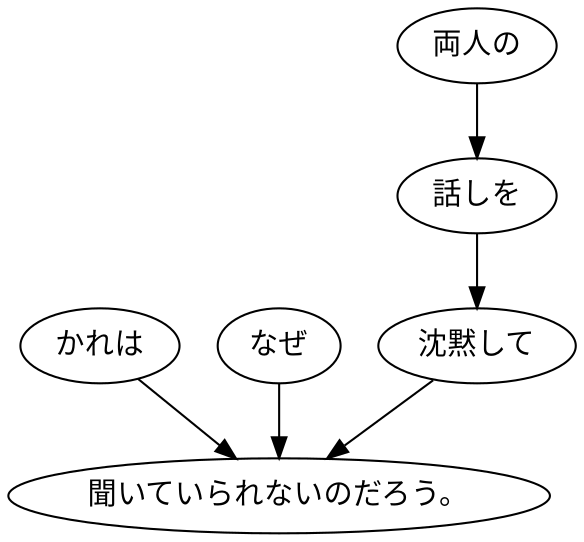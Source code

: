 digraph graph1253 {
	node0 [label="かれは"];
	node1 [label="なぜ"];
	node2 [label="両人の"];
	node3 [label="話しを"];
	node4 [label="沈黙して"];
	node5 [label="聞いていられないのだろう。"];
	node0 -> node5;
	node1 -> node5;
	node2 -> node3;
	node3 -> node4;
	node4 -> node5;
}

